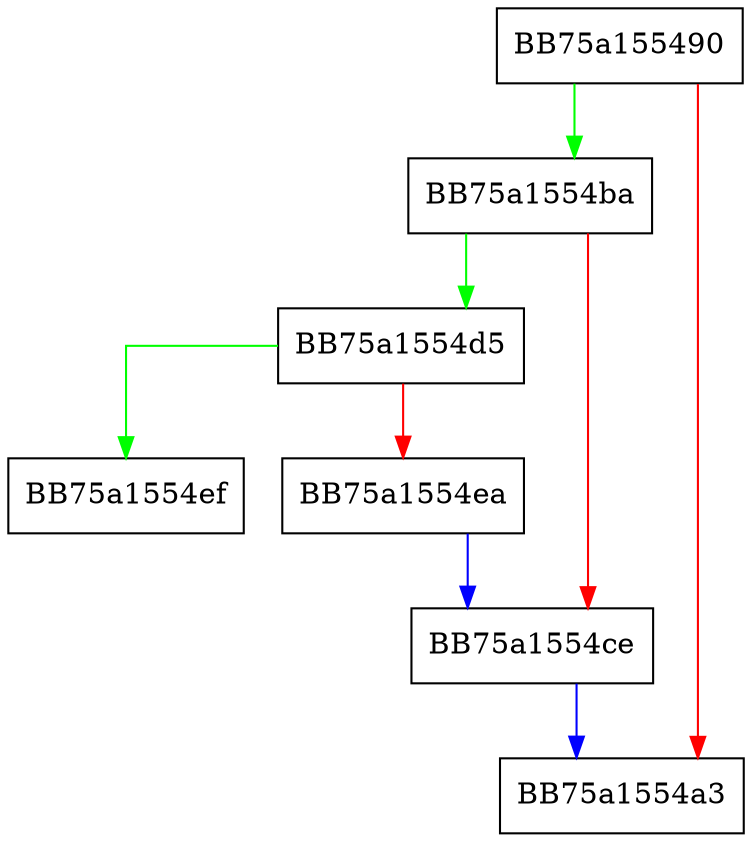 digraph _Tidy_deallocate {
  node [shape="box"];
  graph [splines=ortho];
  BB75a155490 -> BB75a1554ba [color="green"];
  BB75a155490 -> BB75a1554a3 [color="red"];
  BB75a1554ba -> BB75a1554d5 [color="green"];
  BB75a1554ba -> BB75a1554ce [color="red"];
  BB75a1554ce -> BB75a1554a3 [color="blue"];
  BB75a1554d5 -> BB75a1554ef [color="green"];
  BB75a1554d5 -> BB75a1554ea [color="red"];
  BB75a1554ea -> BB75a1554ce [color="blue"];
}
